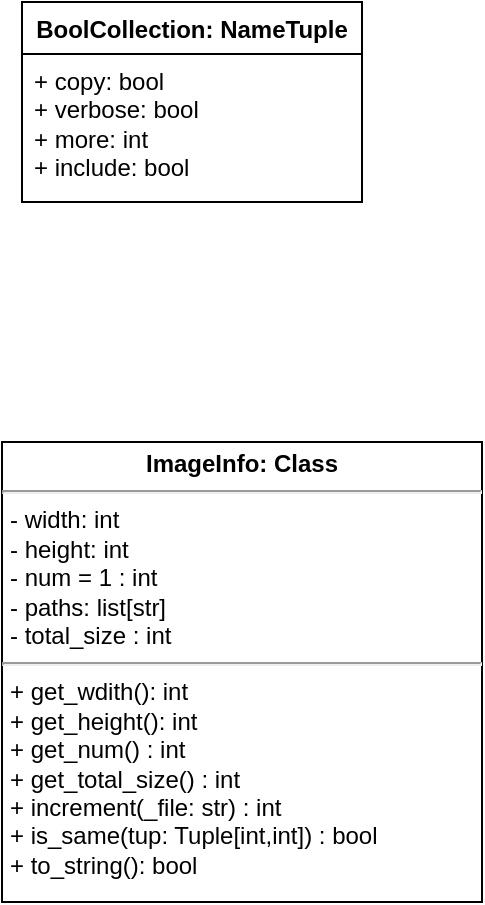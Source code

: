 <mxfile version="21.3.7" type="device">
  <diagram id="C5RBs43oDa-KdzZeNtuy" name="Page-1">
    <mxGraphModel dx="474" dy="834" grid="1" gridSize="10" guides="1" tooltips="1" connect="1" arrows="1" fold="1" page="1" pageScale="1" pageWidth="827" pageHeight="1169" math="0" shadow="0">
      <root>
        <mxCell id="WIyWlLk6GJQsqaUBKTNV-0" />
        <mxCell id="WIyWlLk6GJQsqaUBKTNV-1" parent="WIyWlLk6GJQsqaUBKTNV-0" />
        <mxCell id="M8TGf9iMhh4GVSLJAvCq-0" value="BoolCollection: NameTuple" style="swimlane;fontStyle=1;align=center;verticalAlign=top;childLayout=stackLayout;horizontal=1;startSize=26;horizontalStack=0;resizeParent=1;resizeParentMax=0;resizeLast=0;collapsible=1;marginBottom=0;whiteSpace=wrap;html=1;" vertex="1" parent="WIyWlLk6GJQsqaUBKTNV-1">
          <mxGeometry x="100" y="140" width="170" height="100" as="geometry" />
        </mxCell>
        <mxCell id="M8TGf9iMhh4GVSLJAvCq-1" value="+ copy: bool&lt;br&gt;+ verbose: bool&lt;br&gt;+ more: int&lt;br&gt;+ include: bool" style="text;strokeColor=none;fillColor=none;align=left;verticalAlign=top;spacingLeft=4;spacingRight=4;overflow=hidden;rotatable=0;points=[[0,0.5],[1,0.5]];portConstraint=eastwest;whiteSpace=wrap;html=1;" vertex="1" parent="M8TGf9iMhh4GVSLJAvCq-0">
          <mxGeometry y="26" width="170" height="74" as="geometry" />
        </mxCell>
        <mxCell id="M8TGf9iMhh4GVSLJAvCq-4" value="&lt;p style=&quot;margin:0px;margin-top:4px;text-align:center;&quot;&gt;&lt;b&gt;ImageInfo: Class&lt;/b&gt;&lt;/p&gt;&lt;hr&gt;&lt;p style=&quot;margin:0px;margin-left:4px;&quot;&gt;- width: int&lt;/p&gt;&lt;p style=&quot;margin:0px;margin-left:4px;&quot;&gt;- height: int&lt;/p&gt;&lt;p style=&quot;margin:0px;margin-left:4px;&quot;&gt;- num = 1 : int&lt;/p&gt;&lt;p style=&quot;margin:0px;margin-left:4px;&quot;&gt;- paths: list[str]&lt;/p&gt;&lt;p style=&quot;margin:0px;margin-left:4px;&quot;&gt;- total_size : int&lt;/p&gt;&lt;hr&gt;&lt;p style=&quot;margin:0px;margin-left:4px;&quot;&gt;+ get_wdith(): int&lt;/p&gt;&lt;p style=&quot;margin:0px;margin-left:4px;&quot;&gt;+ get_height(): int&lt;/p&gt;&lt;p style=&quot;margin:0px;margin-left:4px;&quot;&gt;+ get_num() : int&lt;/p&gt;&lt;p style=&quot;margin:0px;margin-left:4px;&quot;&gt;+ get_total_size() : int&lt;/p&gt;&lt;p style=&quot;margin:0px;margin-left:4px;&quot;&gt;+ increment(_file: str) : int&lt;/p&gt;&lt;p style=&quot;margin:0px;margin-left:4px;&quot;&gt;+ is_same(tup: Tuple[int,int]) : bool&lt;/p&gt;&lt;p style=&quot;margin:0px;margin-left:4px;&quot;&gt;+ to_string(): bool&lt;/p&gt;" style="verticalAlign=top;align=left;overflow=fill;fontSize=12;fontFamily=Helvetica;html=1;whiteSpace=wrap;" vertex="1" parent="WIyWlLk6GJQsqaUBKTNV-1">
          <mxGeometry x="90" y="360" width="240" height="230" as="geometry" />
        </mxCell>
      </root>
    </mxGraphModel>
  </diagram>
</mxfile>
